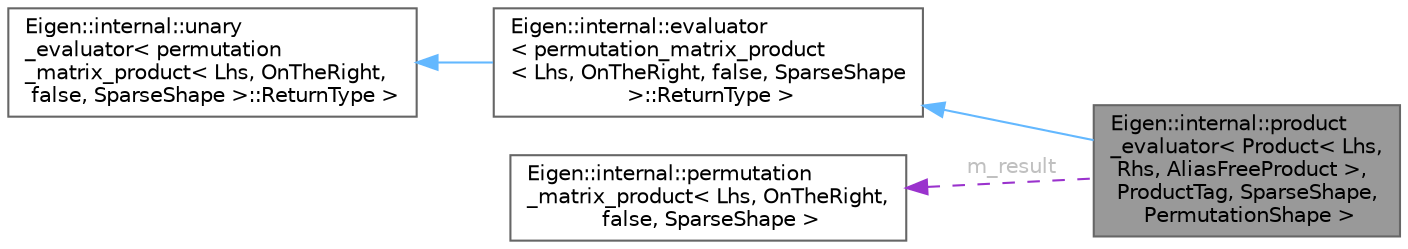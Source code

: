 digraph "Eigen::internal::product_evaluator&lt; Product&lt; Lhs, Rhs, AliasFreeProduct &gt;, ProductTag, SparseShape, PermutationShape &gt;"
{
 // LATEX_PDF_SIZE
  bgcolor="transparent";
  edge [fontname=Helvetica,fontsize=10,labelfontname=Helvetica,labelfontsize=10];
  node [fontname=Helvetica,fontsize=10,shape=box,height=0.2,width=0.4];
  rankdir="LR";
  Node1 [id="Node000001",label="Eigen::internal::product\l_evaluator\< Product\< Lhs,\l Rhs, AliasFreeProduct \>,\l ProductTag, SparseShape,\l PermutationShape \>",height=0.2,width=0.4,color="gray40", fillcolor="grey60", style="filled", fontcolor="black",tooltip=" "];
  Node2 -> Node1 [id="edge4_Node000001_Node000002",dir="back",color="steelblue1",style="solid",tooltip=" "];
  Node2 [id="Node000002",label="Eigen::internal::evaluator\l\< permutation_matrix_product\l\< Lhs, OnTheRight, false, SparseShape\l \>::ReturnType \>",height=0.2,width=0.4,color="gray40", fillcolor="white", style="filled",URL="$struct_eigen_1_1internal_1_1evaluator.html",tooltip=" "];
  Node3 -> Node2 [id="edge5_Node000002_Node000003",dir="back",color="steelblue1",style="solid",tooltip=" "];
  Node3 [id="Node000003",label="Eigen::internal::unary\l_evaluator\< permutation\l_matrix_product\< Lhs, OnTheRight,\l false, SparseShape \>::ReturnType \>",height=0.2,width=0.4,color="gray40", fillcolor="white", style="filled",URL="$struct_eigen_1_1internal_1_1unary__evaluator.html",tooltip=" "];
  Node4 -> Node1 [id="edge6_Node000001_Node000004",dir="back",color="darkorchid3",style="dashed",tooltip=" ",label=" m_result",fontcolor="grey" ];
  Node4 [id="Node000004",label="Eigen::internal::permutation\l_matrix_product\< Lhs, OnTheRight,\l false, SparseShape \>",height=0.2,width=0.4,color="gray40", fillcolor="white", style="filled",URL="$struct_eigen_1_1internal_1_1permutation__matrix__product.html",tooltip=" "];
}
